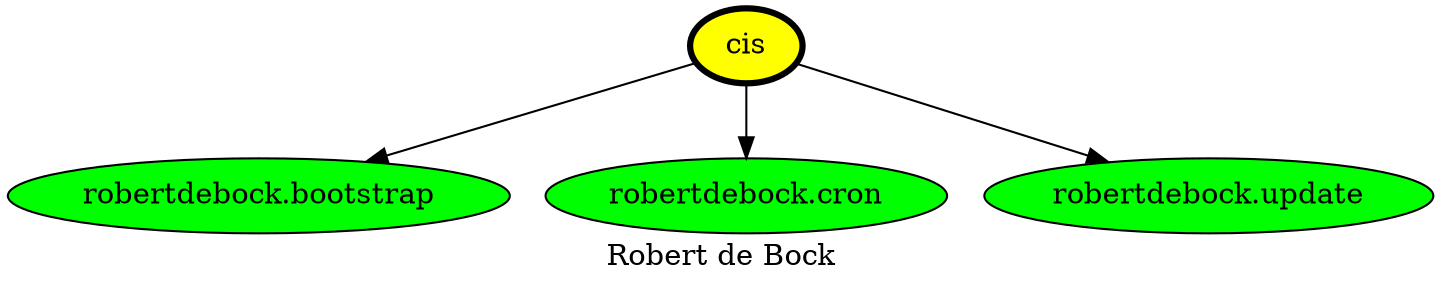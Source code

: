 digraph PhiloDilemma {
  label = "Robert de Bock" ;
  overlap=false
  {
    "cis" [fillcolor=yellow style=filled penwidth=3]
    "robertdebock.bootstrap" [fillcolor=green style=filled]
    "robertdebock.cron" [fillcolor=green style=filled]
    "robertdebock.update" [fillcolor=green style=filled]
  }
  "cis" -> "robertdebock.bootstrap"
  "cis" -> "robertdebock.cron"
  "cis" -> "robertdebock.update"
}
